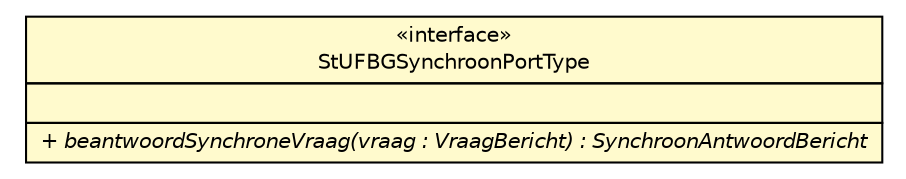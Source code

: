 #!/usr/local/bin/dot
#
# Class diagram 
# Generated by UMLGraph version R5_6-24-gf6e263 (http://www.umlgraph.org/)
#

digraph G {
	edge [fontname="Helvetica",fontsize=10,labelfontname="Helvetica",labelfontsize=10];
	node [fontname="Helvetica",fontsize=10,shape=plaintext];
	nodesep=0.25;
	ranksep=0.5;
	// nl.egem.stuf.sector.bg._0204.StUFBGSynchroonPortType
	c196767 [label=<<table title="nl.egem.stuf.sector.bg._0204.StUFBGSynchroonPortType" border="0" cellborder="1" cellspacing="0" cellpadding="2" port="p" bgcolor="lemonChiffon" href="./StUFBGSynchroonPortType.html">
		<tr><td><table border="0" cellspacing="0" cellpadding="1">
<tr><td align="center" balign="center"> &#171;interface&#187; </td></tr>
<tr><td align="center" balign="center"> StUFBGSynchroonPortType </td></tr>
		</table></td></tr>
		<tr><td><table border="0" cellspacing="0" cellpadding="1">
<tr><td align="left" balign="left">  </td></tr>
		</table></td></tr>
		<tr><td><table border="0" cellspacing="0" cellpadding="1">
<tr><td align="left" balign="left"><font face="Helvetica-Oblique" point-size="10.0"> + beantwoordSynchroneVraag(vraag : VraagBericht) : SynchroonAntwoordBericht </font></td></tr>
		</table></td></tr>
		</table>>, URL="./StUFBGSynchroonPortType.html", fontname="Helvetica", fontcolor="black", fontsize=10.0];
}

